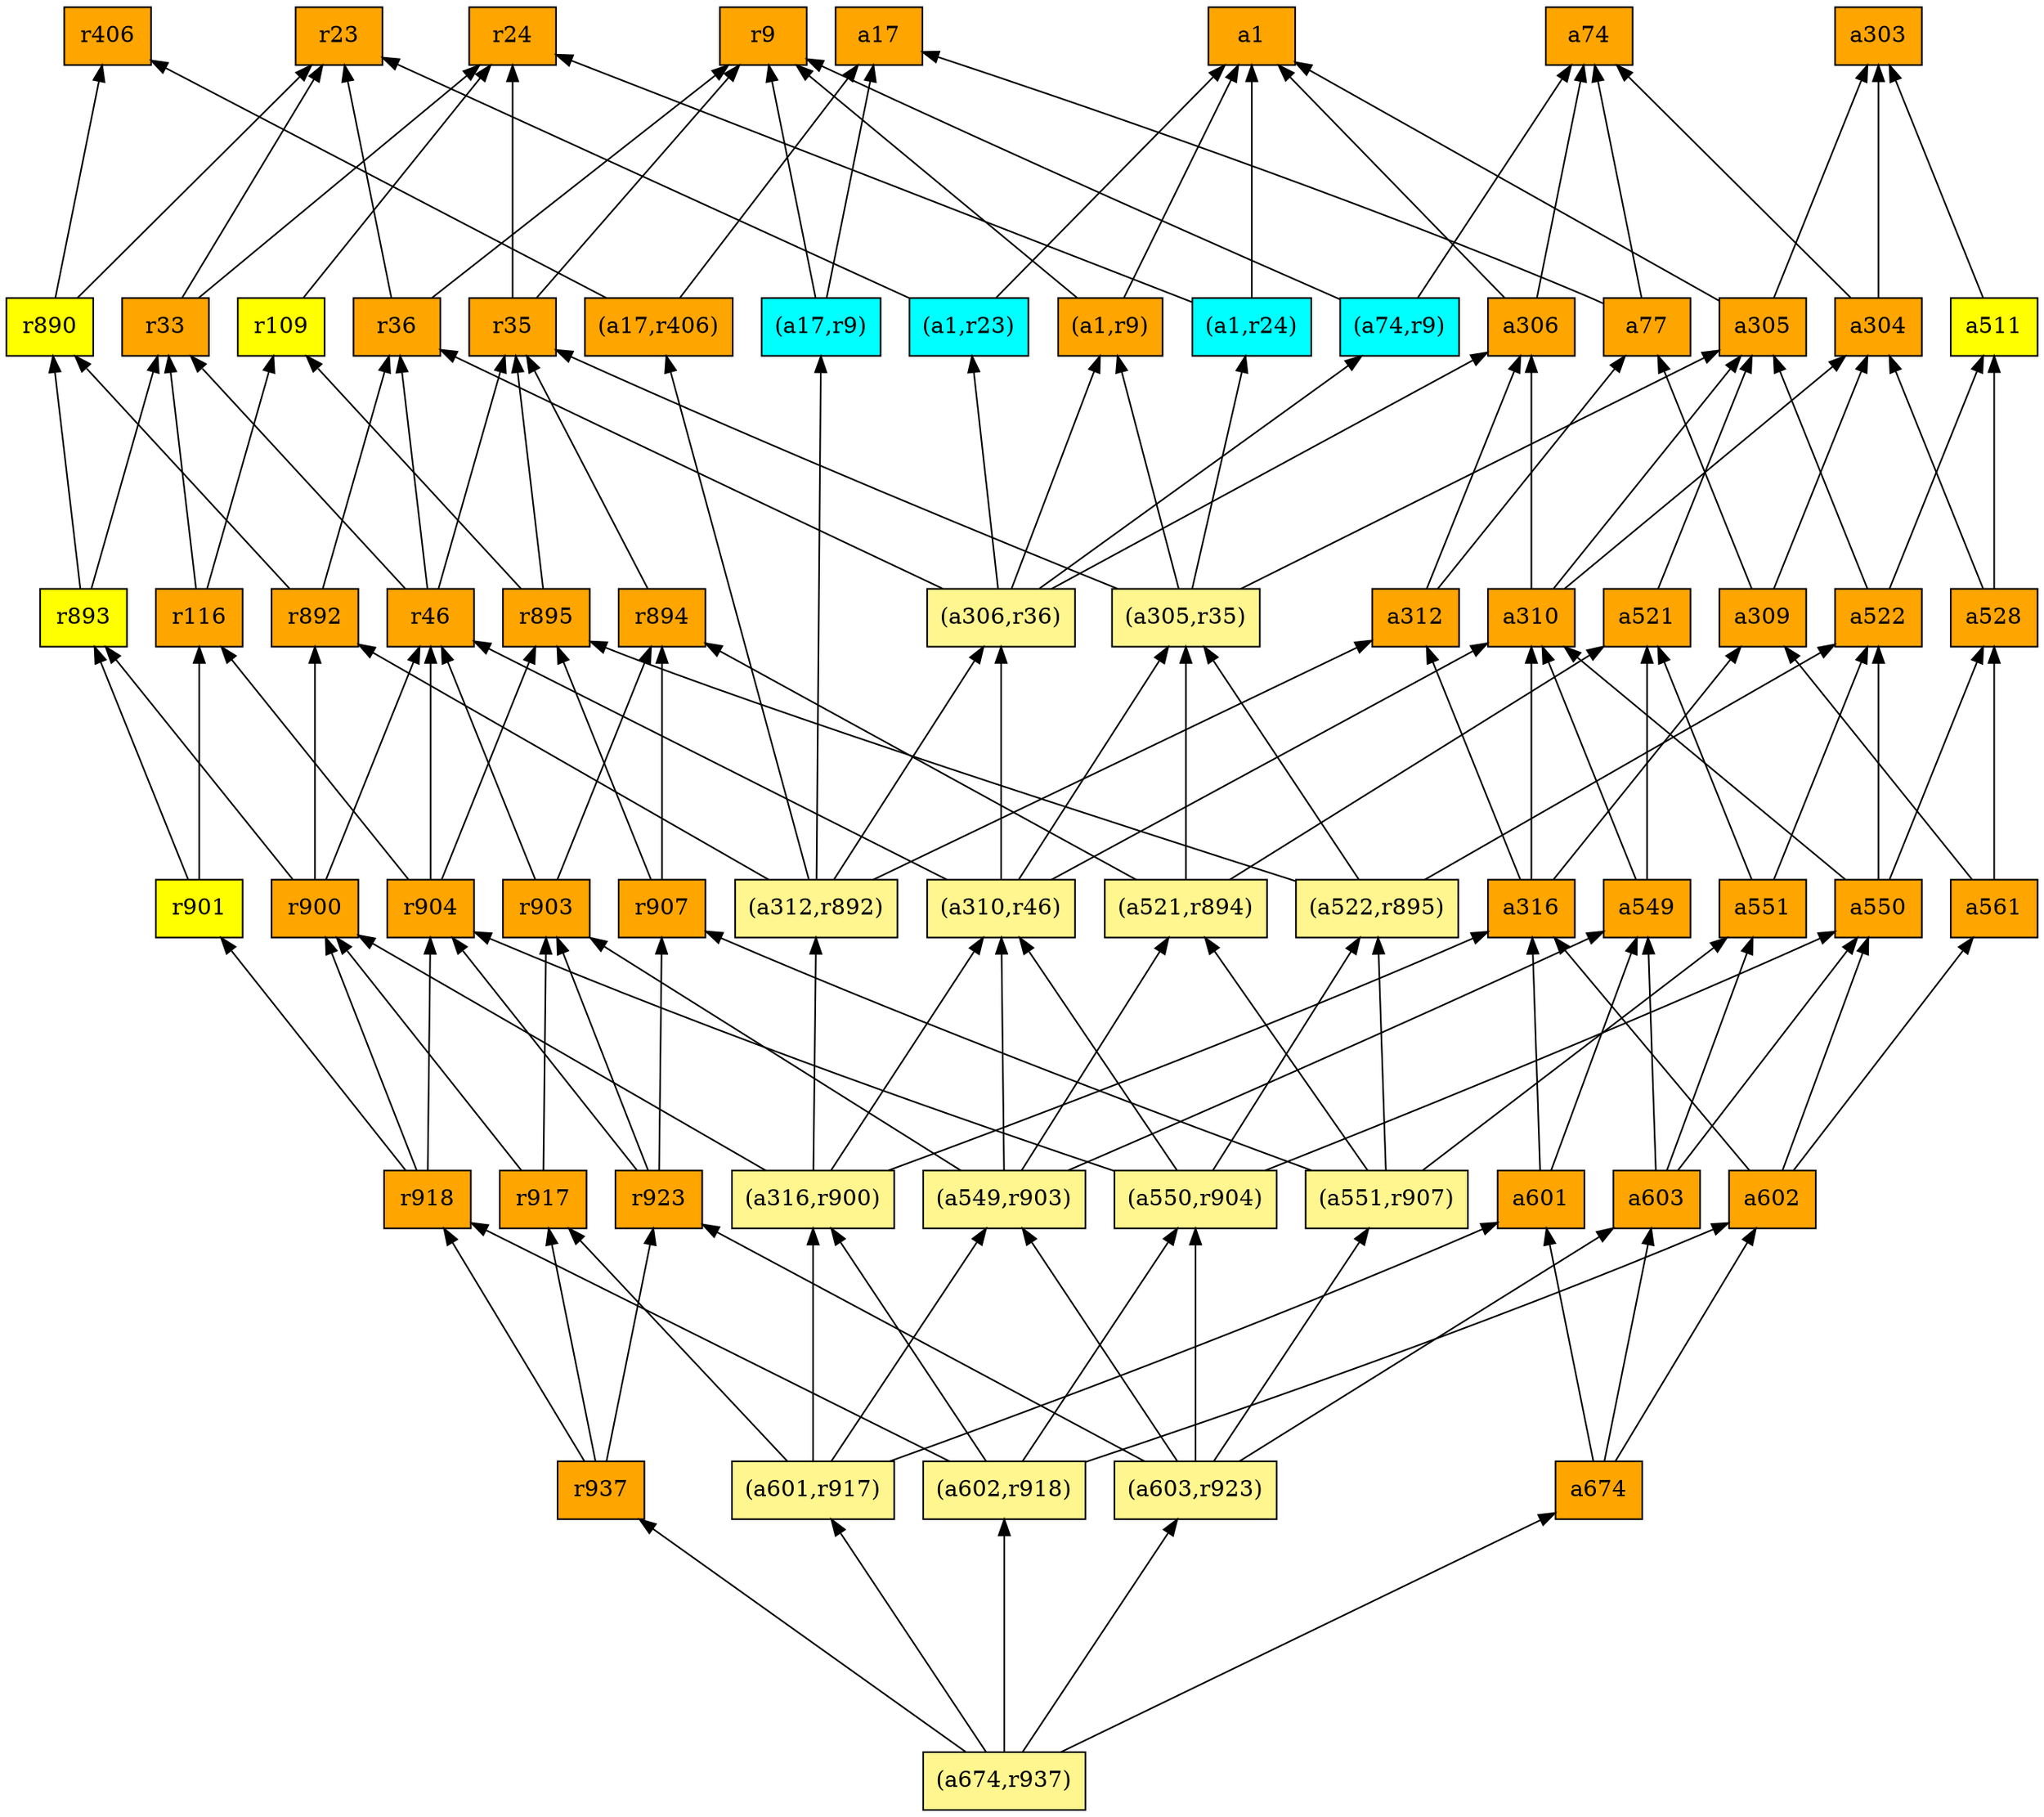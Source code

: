 digraph G {
rankdir=BT;ranksep="2.0";
"(a1,r9)" [shape=record,fillcolor=orange,style=filled,label="{(a1,r9)}"];
"a674" [shape=record,fillcolor=orange,style=filled,label="{a674}"];
"(a674,r937)" [shape=record,fillcolor=khaki1,style=filled,label="{(a674,r937)}"];
"r937" [shape=record,fillcolor=orange,style=filled,label="{r937}"];
"(a312,r892)" [shape=record,fillcolor=khaki1,style=filled,label="{(a312,r892)}"];
"a77" [shape=record,fillcolor=orange,style=filled,label="{a77}"];
"(a602,r918)" [shape=record,fillcolor=khaki1,style=filled,label="{(a602,r918)}"];
"r923" [shape=record,fillcolor=orange,style=filled,label="{r923}"];
"a303" [shape=record,fillcolor=orange,style=filled,label="{a303}"];
"a521" [shape=record,fillcolor=orange,style=filled,label="{a521}"];
"r900" [shape=record,fillcolor=orange,style=filled,label="{r900}"];
"a561" [shape=record,fillcolor=orange,style=filled,label="{a561}"];
"(a550,r904)" [shape=record,fillcolor=khaki1,style=filled,label="{(a550,r904)}"];
"a549" [shape=record,fillcolor=orange,style=filled,label="{a549}"];
"a603" [shape=record,fillcolor=orange,style=filled,label="{a603}"];
"(a521,r894)" [shape=record,fillcolor=khaki1,style=filled,label="{(a521,r894)}"];
"r24" [shape=record,fillcolor=orange,style=filled,label="{r24}"];
"(a310,r46)" [shape=record,fillcolor=khaki1,style=filled,label="{(a310,r46)}"];
"r33" [shape=record,fillcolor=orange,style=filled,label="{r33}"];
"r917" [shape=record,fillcolor=orange,style=filled,label="{r917}"];
"r904" [shape=record,fillcolor=orange,style=filled,label="{r904}"];
"r892" [shape=record,fillcolor=orange,style=filled,label="{r892}"];
"r890" [shape=record,fillcolor=yellow,style=filled,label="{r890}"];
"a511" [shape=record,fillcolor=yellow,style=filled,label="{a511}"];
"(a522,r895)" [shape=record,fillcolor=khaki1,style=filled,label="{(a522,r895)}"];
"(a601,r917)" [shape=record,fillcolor=khaki1,style=filled,label="{(a601,r917)}"];
"a312" [shape=record,fillcolor=orange,style=filled,label="{a312}"];
"a17" [shape=record,fillcolor=orange,style=filled,label="{a17}"];
"r895" [shape=record,fillcolor=orange,style=filled,label="{r895}"];
"r907" [shape=record,fillcolor=orange,style=filled,label="{r907}"];
"r406" [shape=record,fillcolor=orange,style=filled,label="{r406}"];
"r893" [shape=record,fillcolor=yellow,style=filled,label="{r893}"];
"r918" [shape=record,fillcolor=orange,style=filled,label="{r918}"];
"(a1,r24)" [shape=record,fillcolor=cyan,style=filled,label="{(a1,r24)}"];
"(a17,r9)" [shape=record,fillcolor=cyan,style=filled,label="{(a17,r9)}"];
"(a603,r923)" [shape=record,fillcolor=khaki1,style=filled,label="{(a603,r923)}"];
"r894" [shape=record,fillcolor=orange,style=filled,label="{r894}"];
"r109" [shape=record,fillcolor=yellow,style=filled,label="{r109}"];
"r46" [shape=record,fillcolor=orange,style=filled,label="{r46}"];
"a74" [shape=record,fillcolor=orange,style=filled,label="{a74}"];
"a304" [shape=record,fillcolor=orange,style=filled,label="{a304}"];
"(a74,r9)" [shape=record,fillcolor=cyan,style=filled,label="{(a74,r9)}"];
"r9" [shape=record,fillcolor=orange,style=filled,label="{r9}"];
"r116" [shape=record,fillcolor=orange,style=filled,label="{r116}"];
"(a551,r907)" [shape=record,fillcolor=khaki1,style=filled,label="{(a551,r907)}"];
"a306" [shape=record,fillcolor=orange,style=filled,label="{a306}"];
"r901" [shape=record,fillcolor=yellow,style=filled,label="{r901}"];
"a601" [shape=record,fillcolor=orange,style=filled,label="{a601}"];
"r35" [shape=record,fillcolor=orange,style=filled,label="{r35}"];
"r36" [shape=record,fillcolor=orange,style=filled,label="{r36}"];
"a551" [shape=record,fillcolor=orange,style=filled,label="{a551}"];
"a522" [shape=record,fillcolor=orange,style=filled,label="{a522}"];
"a310" [shape=record,fillcolor=orange,style=filled,label="{a310}"];
"(a306,r36)" [shape=record,fillcolor=khaki1,style=filled,label="{(a306,r36)}"];
"a309" [shape=record,fillcolor=orange,style=filled,label="{a309}"];
"r903" [shape=record,fillcolor=orange,style=filled,label="{r903}"];
"a528" [shape=record,fillcolor=orange,style=filled,label="{a528}"];
"(a17,r406)" [shape=record,fillcolor=orange,style=filled,label="{(a17,r406)}"];
"(a549,r903)" [shape=record,fillcolor=khaki1,style=filled,label="{(a549,r903)}"];
"(a305,r35)" [shape=record,fillcolor=khaki1,style=filled,label="{(a305,r35)}"];
"(a316,r900)" [shape=record,fillcolor=khaki1,style=filled,label="{(a316,r900)}"];
"a1" [shape=record,fillcolor=orange,style=filled,label="{a1}"];
"(a1,r23)" [shape=record,fillcolor=cyan,style=filled,label="{(a1,r23)}"];
"a602" [shape=record,fillcolor=orange,style=filled,label="{a602}"];
"a316" [shape=record,fillcolor=orange,style=filled,label="{a316}"];
"a305" [shape=record,fillcolor=orange,style=filled,label="{a305}"];
"r23" [shape=record,fillcolor=orange,style=filled,label="{r23}"];
"a550" [shape=record,fillcolor=orange,style=filled,label="{a550}"];
"(a1,r9)" -> "r9"
"(a1,r9)" -> "a1"
"a674" -> "a603"
"a674" -> "a601"
"a674" -> "a602"
"(a674,r937)" -> "a674"
"(a674,r937)" -> "r937"
"(a674,r937)" -> "(a602,r918)"
"(a674,r937)" -> "(a601,r917)"
"(a674,r937)" -> "(a603,r923)"
"r937" -> "r923"
"r937" -> "r917"
"r937" -> "r918"
"(a312,r892)" -> "(a17,r9)"
"(a312,r892)" -> "a312"
"(a312,r892)" -> "r892"
"(a312,r892)" -> "(a17,r406)"
"(a312,r892)" -> "(a306,r36)"
"a77" -> "a74"
"a77" -> "a17"
"(a602,r918)" -> "(a316,r900)"
"(a602,r918)" -> "r918"
"(a602,r918)" -> "(a550,r904)"
"(a602,r918)" -> "a602"
"r923" -> "r903"
"r923" -> "r904"
"r923" -> "r907"
"a521" -> "a305"
"r900" -> "r46"
"r900" -> "r892"
"r900" -> "r893"
"a561" -> "a309"
"a561" -> "a528"
"(a550,r904)" -> "(a522,r895)"
"(a550,r904)" -> "(a310,r46)"
"(a550,r904)" -> "r904"
"(a550,r904)" -> "a550"
"a549" -> "a521"
"a549" -> "a310"
"a603" -> "a549"
"a603" -> "a551"
"a603" -> "a550"
"(a521,r894)" -> "(a305,r35)"
"(a521,r894)" -> "r894"
"(a521,r894)" -> "a521"
"(a310,r46)" -> "(a305,r35)"
"(a310,r46)" -> "r46"
"(a310,r46)" -> "a310"
"(a310,r46)" -> "(a306,r36)"
"r33" -> "r24"
"r33" -> "r23"
"r917" -> "r903"
"r917" -> "r900"
"r904" -> "r116"
"r904" -> "r46"
"r904" -> "r895"
"r892" -> "r36"
"r892" -> "r890"
"r890" -> "r406"
"r890" -> "r23"
"a511" -> "a303"
"(a522,r895)" -> "(a305,r35)"
"(a522,r895)" -> "a522"
"(a522,r895)" -> "r895"
"(a601,r917)" -> "(a316,r900)"
"(a601,r917)" -> "a601"
"(a601,r917)" -> "r917"
"(a601,r917)" -> "(a549,r903)"
"a312" -> "a306"
"a312" -> "a77"
"r895" -> "r109"
"r895" -> "r35"
"r907" -> "r894"
"r907" -> "r895"
"r893" -> "r33"
"r893" -> "r890"
"r918" -> "r901"
"r918" -> "r904"
"r918" -> "r900"
"(a1,r24)" -> "a1"
"(a1,r24)" -> "r24"
"(a17,r9)" -> "r9"
"(a17,r9)" -> "a17"
"(a603,r923)" -> "(a551,r907)"
"(a603,r923)" -> "(a550,r904)"
"(a603,r923)" -> "a603"
"(a603,r923)" -> "r923"
"(a603,r923)" -> "(a549,r903)"
"r894" -> "r35"
"r109" -> "r24"
"r46" -> "r35"
"r46" -> "r33"
"r46" -> "r36"
"a304" -> "a303"
"a304" -> "a74"
"(a74,r9)" -> "r9"
"(a74,r9)" -> "a74"
"r116" -> "r109"
"r116" -> "r33"
"(a551,r907)" -> "(a522,r895)"
"(a551,r907)" -> "(a521,r894)"
"(a551,r907)" -> "a551"
"(a551,r907)" -> "r907"
"a306" -> "a1"
"a306" -> "a74"
"r901" -> "r116"
"r901" -> "r893"
"a601" -> "a549"
"a601" -> "a316"
"r35" -> "r9"
"r35" -> "r24"
"r36" -> "r9"
"r36" -> "r23"
"a551" -> "a522"
"a551" -> "a521"
"a522" -> "a511"
"a522" -> "a305"
"a310" -> "a306"
"a310" -> "a304"
"a310" -> "a305"
"(a306,r36)" -> "(a1,r9)"
"(a306,r36)" -> "(a1,r23)"
"(a306,r36)" -> "a306"
"(a306,r36)" -> "(a74,r9)"
"(a306,r36)" -> "r36"
"a309" -> "a304"
"a309" -> "a77"
"r903" -> "r894"
"r903" -> "r46"
"a528" -> "a511"
"a528" -> "a304"
"(a17,r406)" -> "r406"
"(a17,r406)" -> "a17"
"(a549,r903)" -> "r903"
"(a549,r903)" -> "a549"
"(a549,r903)" -> "(a521,r894)"
"(a549,r903)" -> "(a310,r46)"
"(a305,r35)" -> "(a1,r9)"
"(a305,r35)" -> "r35"
"(a305,r35)" -> "a305"
"(a305,r35)" -> "(a1,r24)"
"(a316,r900)" -> "a316"
"(a316,r900)" -> "(a310,r46)"
"(a316,r900)" -> "(a312,r892)"
"(a316,r900)" -> "r900"
"(a1,r23)" -> "a1"
"(a1,r23)" -> "r23"
"a602" -> "a316"
"a602" -> "a550"
"a602" -> "a561"
"a316" -> "a309"
"a316" -> "a310"
"a316" -> "a312"
"a305" -> "a303"
"a305" -> "a1"
"a550" -> "a528"
"a550" -> "a522"
"a550" -> "a310"
}